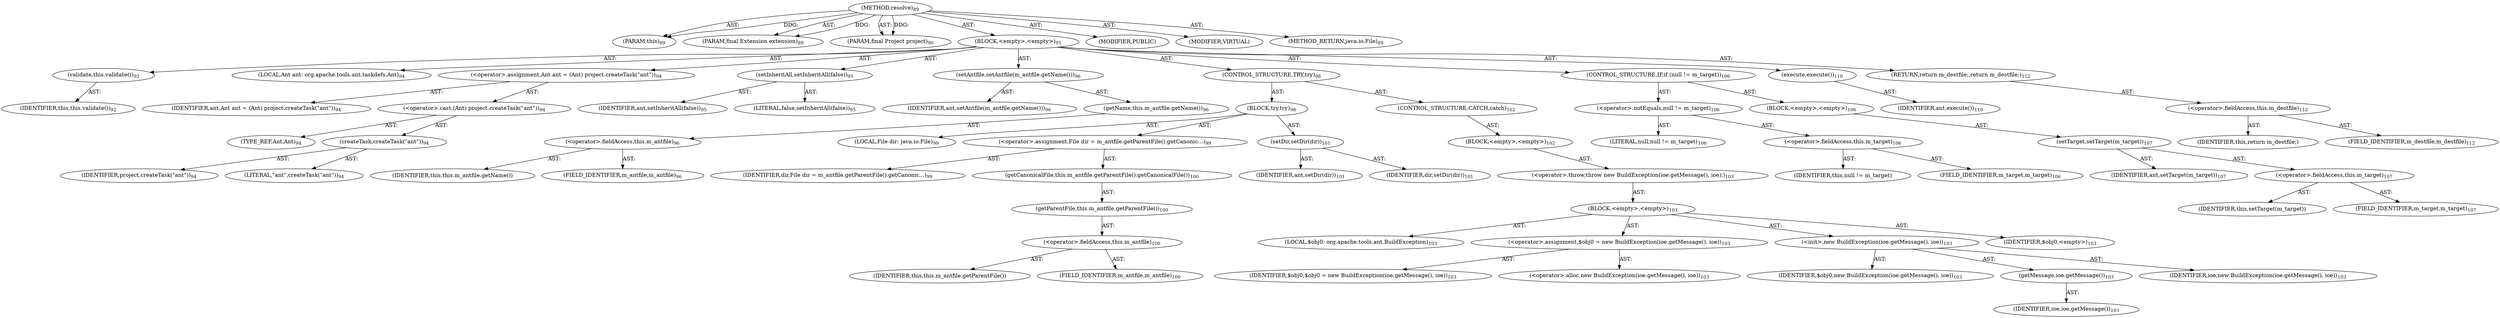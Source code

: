 digraph "resolve" {  
"111669149699" [label = <(METHOD,resolve)<SUB>89</SUB>> ]
"115964116992" [label = <(PARAM,this)<SUB>89</SUB>> ]
"115964116999" [label = <(PARAM,final Extension extension)<SUB>89</SUB>> ]
"115964117000" [label = <(PARAM,final Project project)<SUB>90</SUB>> ]
"25769803779" [label = <(BLOCK,&lt;empty&gt;,&lt;empty&gt;)<SUB>91</SUB>> ]
"30064771078" [label = <(validate,this.validate())<SUB>92</SUB>> ]
"68719476736" [label = <(IDENTIFIER,this,this.validate())<SUB>92</SUB>> ]
"94489280512" [label = <(LOCAL,Ant ant: org.apache.tools.ant.taskdefs.Ant)<SUB>94</SUB>> ]
"30064771079" [label = <(&lt;operator&gt;.assignment,Ant ant = (Ant) project.createTask(&quot;ant&quot;))<SUB>94</SUB>> ]
"68719476743" [label = <(IDENTIFIER,ant,Ant ant = (Ant) project.createTask(&quot;ant&quot;))<SUB>94</SUB>> ]
"30064771080" [label = <(&lt;operator&gt;.cast,(Ant) project.createTask(&quot;ant&quot;))<SUB>94</SUB>> ]
"180388626432" [label = <(TYPE_REF,Ant,Ant)<SUB>94</SUB>> ]
"30064771081" [label = <(createTask,createTask(&quot;ant&quot;))<SUB>94</SUB>> ]
"68719476744" [label = <(IDENTIFIER,project,createTask(&quot;ant&quot;))<SUB>94</SUB>> ]
"90194313216" [label = <(LITERAL,&quot;ant&quot;,createTask(&quot;ant&quot;))<SUB>94</SUB>> ]
"30064771082" [label = <(setInheritAll,setInheritAll(false))<SUB>95</SUB>> ]
"68719476745" [label = <(IDENTIFIER,ant,setInheritAll(false))<SUB>95</SUB>> ]
"90194313217" [label = <(LITERAL,false,setInheritAll(false))<SUB>95</SUB>> ]
"30064771083" [label = <(setAntfile,setAntfile(m_antfile.getName()))<SUB>96</SUB>> ]
"68719476746" [label = <(IDENTIFIER,ant,setAntfile(m_antfile.getName()))<SUB>96</SUB>> ]
"30064771084" [label = <(getName,this.m_antfile.getName())<SUB>96</SUB>> ]
"30064771085" [label = <(&lt;operator&gt;.fieldAccess,this.m_antfile)<SUB>96</SUB>> ]
"68719476747" [label = <(IDENTIFIER,this,this.m_antfile.getName())> ]
"55834574851" [label = <(FIELD_IDENTIFIER,m_antfile,m_antfile)<SUB>96</SUB>> ]
"47244640256" [label = <(CONTROL_STRUCTURE,TRY,try)<SUB>98</SUB>> ]
"25769803780" [label = <(BLOCK,try,try)<SUB>98</SUB>> ]
"94489280513" [label = <(LOCAL,File dir: java.io.File)<SUB>99</SUB>> ]
"30064771086" [label = <(&lt;operator&gt;.assignment,File dir = m_antfile.getParentFile().getCanonic...)<SUB>99</SUB>> ]
"68719476748" [label = <(IDENTIFIER,dir,File dir = m_antfile.getParentFile().getCanonic...)<SUB>99</SUB>> ]
"30064771087" [label = <(getCanonicalFile,this.m_antfile.getParentFile().getCanonicalFile())<SUB>100</SUB>> ]
"30064771088" [label = <(getParentFile,this.m_antfile.getParentFile())<SUB>100</SUB>> ]
"30064771089" [label = <(&lt;operator&gt;.fieldAccess,this.m_antfile)<SUB>100</SUB>> ]
"68719476749" [label = <(IDENTIFIER,this,this.m_antfile.getParentFile())> ]
"55834574852" [label = <(FIELD_IDENTIFIER,m_antfile,m_antfile)<SUB>100</SUB>> ]
"30064771090" [label = <(setDir,setDir(dir))<SUB>101</SUB>> ]
"68719476750" [label = <(IDENTIFIER,ant,setDir(dir))<SUB>101</SUB>> ]
"68719476751" [label = <(IDENTIFIER,dir,setDir(dir))<SUB>101</SUB>> ]
"47244640257" [label = <(CONTROL_STRUCTURE,CATCH,catch)<SUB>102</SUB>> ]
"25769803781" [label = <(BLOCK,&lt;empty&gt;,&lt;empty&gt;)<SUB>102</SUB>> ]
"30064771091" [label = <(&lt;operator&gt;.throw,throw new BuildException(ioe.getMessage(), ioe);)<SUB>103</SUB>> ]
"25769803782" [label = <(BLOCK,&lt;empty&gt;,&lt;empty&gt;)<SUB>103</SUB>> ]
"94489280514" [label = <(LOCAL,$obj0: org.apache.tools.ant.BuildException)<SUB>103</SUB>> ]
"30064771092" [label = <(&lt;operator&gt;.assignment,$obj0 = new BuildException(ioe.getMessage(), ioe))<SUB>103</SUB>> ]
"68719476752" [label = <(IDENTIFIER,$obj0,$obj0 = new BuildException(ioe.getMessage(), ioe))<SUB>103</SUB>> ]
"30064771093" [label = <(&lt;operator&gt;.alloc,new BuildException(ioe.getMessage(), ioe))<SUB>103</SUB>> ]
"30064771094" [label = <(&lt;init&gt;,new BuildException(ioe.getMessage(), ioe))<SUB>103</SUB>> ]
"68719476753" [label = <(IDENTIFIER,$obj0,new BuildException(ioe.getMessage(), ioe))<SUB>103</SUB>> ]
"30064771095" [label = <(getMessage,ioe.getMessage())<SUB>103</SUB>> ]
"68719476754" [label = <(IDENTIFIER,ioe,ioe.getMessage())<SUB>103</SUB>> ]
"68719476755" [label = <(IDENTIFIER,ioe,new BuildException(ioe.getMessage(), ioe))<SUB>103</SUB>> ]
"68719476756" [label = <(IDENTIFIER,$obj0,&lt;empty&gt;)<SUB>103</SUB>> ]
"47244640258" [label = <(CONTROL_STRUCTURE,IF,if (null != m_target))<SUB>106</SUB>> ]
"30064771096" [label = <(&lt;operator&gt;.notEquals,null != m_target)<SUB>106</SUB>> ]
"90194313218" [label = <(LITERAL,null,null != m_target)<SUB>106</SUB>> ]
"30064771097" [label = <(&lt;operator&gt;.fieldAccess,this.m_target)<SUB>106</SUB>> ]
"68719476757" [label = <(IDENTIFIER,this,null != m_target)> ]
"55834574853" [label = <(FIELD_IDENTIFIER,m_target,m_target)<SUB>106</SUB>> ]
"25769803783" [label = <(BLOCK,&lt;empty&gt;,&lt;empty&gt;)<SUB>106</SUB>> ]
"30064771098" [label = <(setTarget,setTarget(m_target))<SUB>107</SUB>> ]
"68719476758" [label = <(IDENTIFIER,ant,setTarget(m_target))<SUB>107</SUB>> ]
"30064771099" [label = <(&lt;operator&gt;.fieldAccess,this.m_target)<SUB>107</SUB>> ]
"68719476759" [label = <(IDENTIFIER,this,setTarget(m_target))> ]
"55834574854" [label = <(FIELD_IDENTIFIER,m_target,m_target)<SUB>107</SUB>> ]
"30064771100" [label = <(execute,execute())<SUB>110</SUB>> ]
"68719476760" [label = <(IDENTIFIER,ant,execute())<SUB>110</SUB>> ]
"146028888064" [label = <(RETURN,return m_destfile;,return m_destfile;)<SUB>112</SUB>> ]
"30064771101" [label = <(&lt;operator&gt;.fieldAccess,this.m_destfile)<SUB>112</SUB>> ]
"68719476761" [label = <(IDENTIFIER,this,return m_destfile;)> ]
"55834574855" [label = <(FIELD_IDENTIFIER,m_destfile,m_destfile)<SUB>112</SUB>> ]
"133143986185" [label = <(MODIFIER,PUBLIC)> ]
"133143986186" [label = <(MODIFIER,VIRTUAL)> ]
"128849018883" [label = <(METHOD_RETURN,java.io.File)<SUB>89</SUB>> ]
  "111669149699" -> "115964116992"  [ label = "AST: "] 
  "111669149699" -> "115964116999"  [ label = "AST: "] 
  "111669149699" -> "115964117000"  [ label = "AST: "] 
  "111669149699" -> "25769803779"  [ label = "AST: "] 
  "111669149699" -> "133143986185"  [ label = "AST: "] 
  "111669149699" -> "133143986186"  [ label = "AST: "] 
  "111669149699" -> "128849018883"  [ label = "AST: "] 
  "25769803779" -> "30064771078"  [ label = "AST: "] 
  "25769803779" -> "94489280512"  [ label = "AST: "] 
  "25769803779" -> "30064771079"  [ label = "AST: "] 
  "25769803779" -> "30064771082"  [ label = "AST: "] 
  "25769803779" -> "30064771083"  [ label = "AST: "] 
  "25769803779" -> "47244640256"  [ label = "AST: "] 
  "25769803779" -> "47244640258"  [ label = "AST: "] 
  "25769803779" -> "30064771100"  [ label = "AST: "] 
  "25769803779" -> "146028888064"  [ label = "AST: "] 
  "30064771078" -> "68719476736"  [ label = "AST: "] 
  "30064771079" -> "68719476743"  [ label = "AST: "] 
  "30064771079" -> "30064771080"  [ label = "AST: "] 
  "30064771080" -> "180388626432"  [ label = "AST: "] 
  "30064771080" -> "30064771081"  [ label = "AST: "] 
  "30064771081" -> "68719476744"  [ label = "AST: "] 
  "30064771081" -> "90194313216"  [ label = "AST: "] 
  "30064771082" -> "68719476745"  [ label = "AST: "] 
  "30064771082" -> "90194313217"  [ label = "AST: "] 
  "30064771083" -> "68719476746"  [ label = "AST: "] 
  "30064771083" -> "30064771084"  [ label = "AST: "] 
  "30064771084" -> "30064771085"  [ label = "AST: "] 
  "30064771085" -> "68719476747"  [ label = "AST: "] 
  "30064771085" -> "55834574851"  [ label = "AST: "] 
  "47244640256" -> "25769803780"  [ label = "AST: "] 
  "47244640256" -> "47244640257"  [ label = "AST: "] 
  "25769803780" -> "94489280513"  [ label = "AST: "] 
  "25769803780" -> "30064771086"  [ label = "AST: "] 
  "25769803780" -> "30064771090"  [ label = "AST: "] 
  "30064771086" -> "68719476748"  [ label = "AST: "] 
  "30064771086" -> "30064771087"  [ label = "AST: "] 
  "30064771087" -> "30064771088"  [ label = "AST: "] 
  "30064771088" -> "30064771089"  [ label = "AST: "] 
  "30064771089" -> "68719476749"  [ label = "AST: "] 
  "30064771089" -> "55834574852"  [ label = "AST: "] 
  "30064771090" -> "68719476750"  [ label = "AST: "] 
  "30064771090" -> "68719476751"  [ label = "AST: "] 
  "47244640257" -> "25769803781"  [ label = "AST: "] 
  "25769803781" -> "30064771091"  [ label = "AST: "] 
  "30064771091" -> "25769803782"  [ label = "AST: "] 
  "25769803782" -> "94489280514"  [ label = "AST: "] 
  "25769803782" -> "30064771092"  [ label = "AST: "] 
  "25769803782" -> "30064771094"  [ label = "AST: "] 
  "25769803782" -> "68719476756"  [ label = "AST: "] 
  "30064771092" -> "68719476752"  [ label = "AST: "] 
  "30064771092" -> "30064771093"  [ label = "AST: "] 
  "30064771094" -> "68719476753"  [ label = "AST: "] 
  "30064771094" -> "30064771095"  [ label = "AST: "] 
  "30064771094" -> "68719476755"  [ label = "AST: "] 
  "30064771095" -> "68719476754"  [ label = "AST: "] 
  "47244640258" -> "30064771096"  [ label = "AST: "] 
  "47244640258" -> "25769803783"  [ label = "AST: "] 
  "30064771096" -> "90194313218"  [ label = "AST: "] 
  "30064771096" -> "30064771097"  [ label = "AST: "] 
  "30064771097" -> "68719476757"  [ label = "AST: "] 
  "30064771097" -> "55834574853"  [ label = "AST: "] 
  "25769803783" -> "30064771098"  [ label = "AST: "] 
  "30064771098" -> "68719476758"  [ label = "AST: "] 
  "30064771098" -> "30064771099"  [ label = "AST: "] 
  "30064771099" -> "68719476759"  [ label = "AST: "] 
  "30064771099" -> "55834574854"  [ label = "AST: "] 
  "30064771100" -> "68719476760"  [ label = "AST: "] 
  "146028888064" -> "30064771101"  [ label = "AST: "] 
  "30064771101" -> "68719476761"  [ label = "AST: "] 
  "30064771101" -> "55834574855"  [ label = "AST: "] 
  "111669149699" -> "115964116992"  [ label = "DDG: "] 
  "111669149699" -> "115964116999"  [ label = "DDG: "] 
  "111669149699" -> "115964117000"  [ label = "DDG: "] 
}
